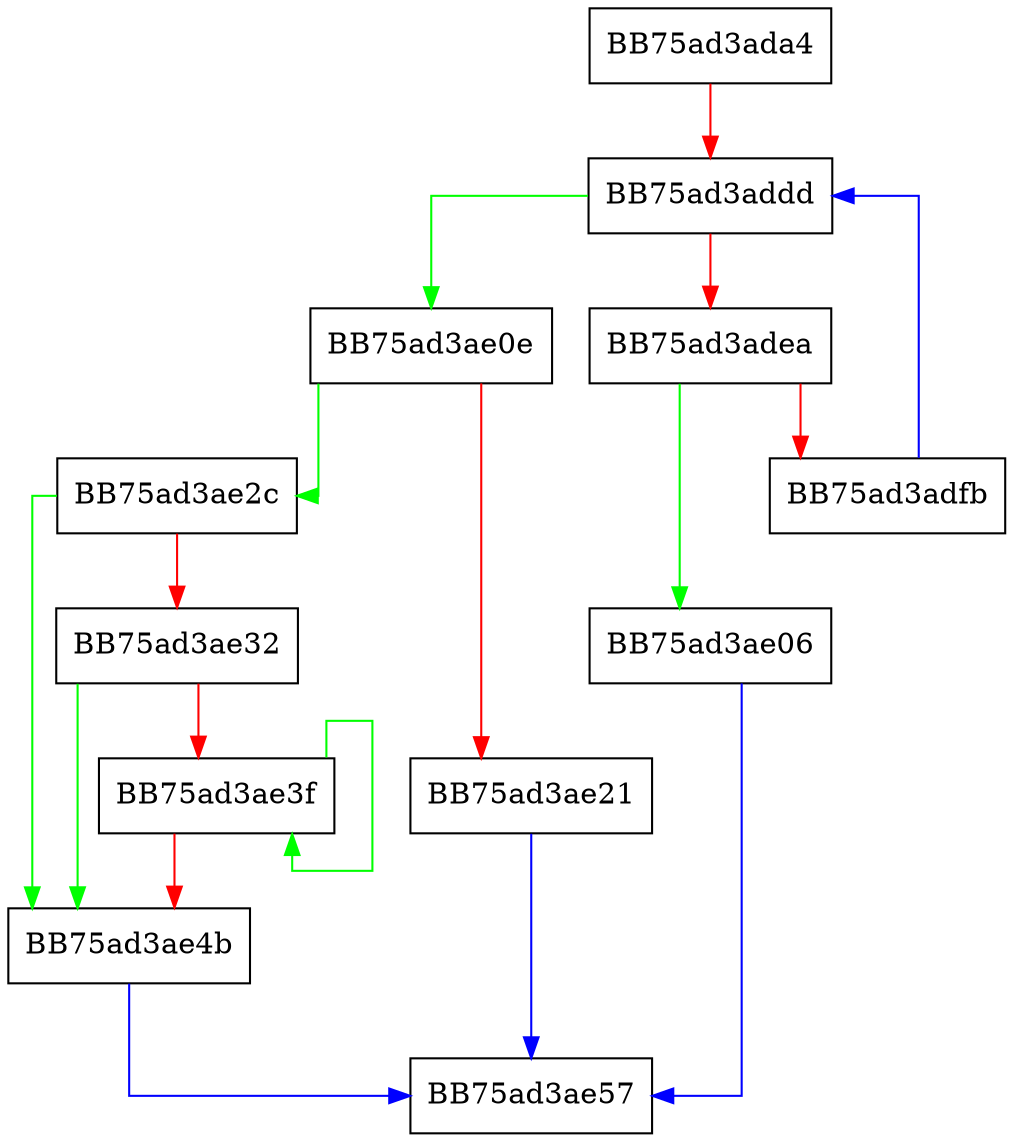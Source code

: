 digraph get_ID {
  node [shape="box"];
  graph [splines=ortho];
  BB75ad3ada4 -> BB75ad3addd [color="red"];
  BB75ad3addd -> BB75ad3ae0e [color="green"];
  BB75ad3addd -> BB75ad3adea [color="red"];
  BB75ad3adea -> BB75ad3ae06 [color="green"];
  BB75ad3adea -> BB75ad3adfb [color="red"];
  BB75ad3adfb -> BB75ad3addd [color="blue"];
  BB75ad3ae06 -> BB75ad3ae57 [color="blue"];
  BB75ad3ae0e -> BB75ad3ae2c [color="green"];
  BB75ad3ae0e -> BB75ad3ae21 [color="red"];
  BB75ad3ae21 -> BB75ad3ae57 [color="blue"];
  BB75ad3ae2c -> BB75ad3ae4b [color="green"];
  BB75ad3ae2c -> BB75ad3ae32 [color="red"];
  BB75ad3ae32 -> BB75ad3ae4b [color="green"];
  BB75ad3ae32 -> BB75ad3ae3f [color="red"];
  BB75ad3ae3f -> BB75ad3ae3f [color="green"];
  BB75ad3ae3f -> BB75ad3ae4b [color="red"];
  BB75ad3ae4b -> BB75ad3ae57 [color="blue"];
}